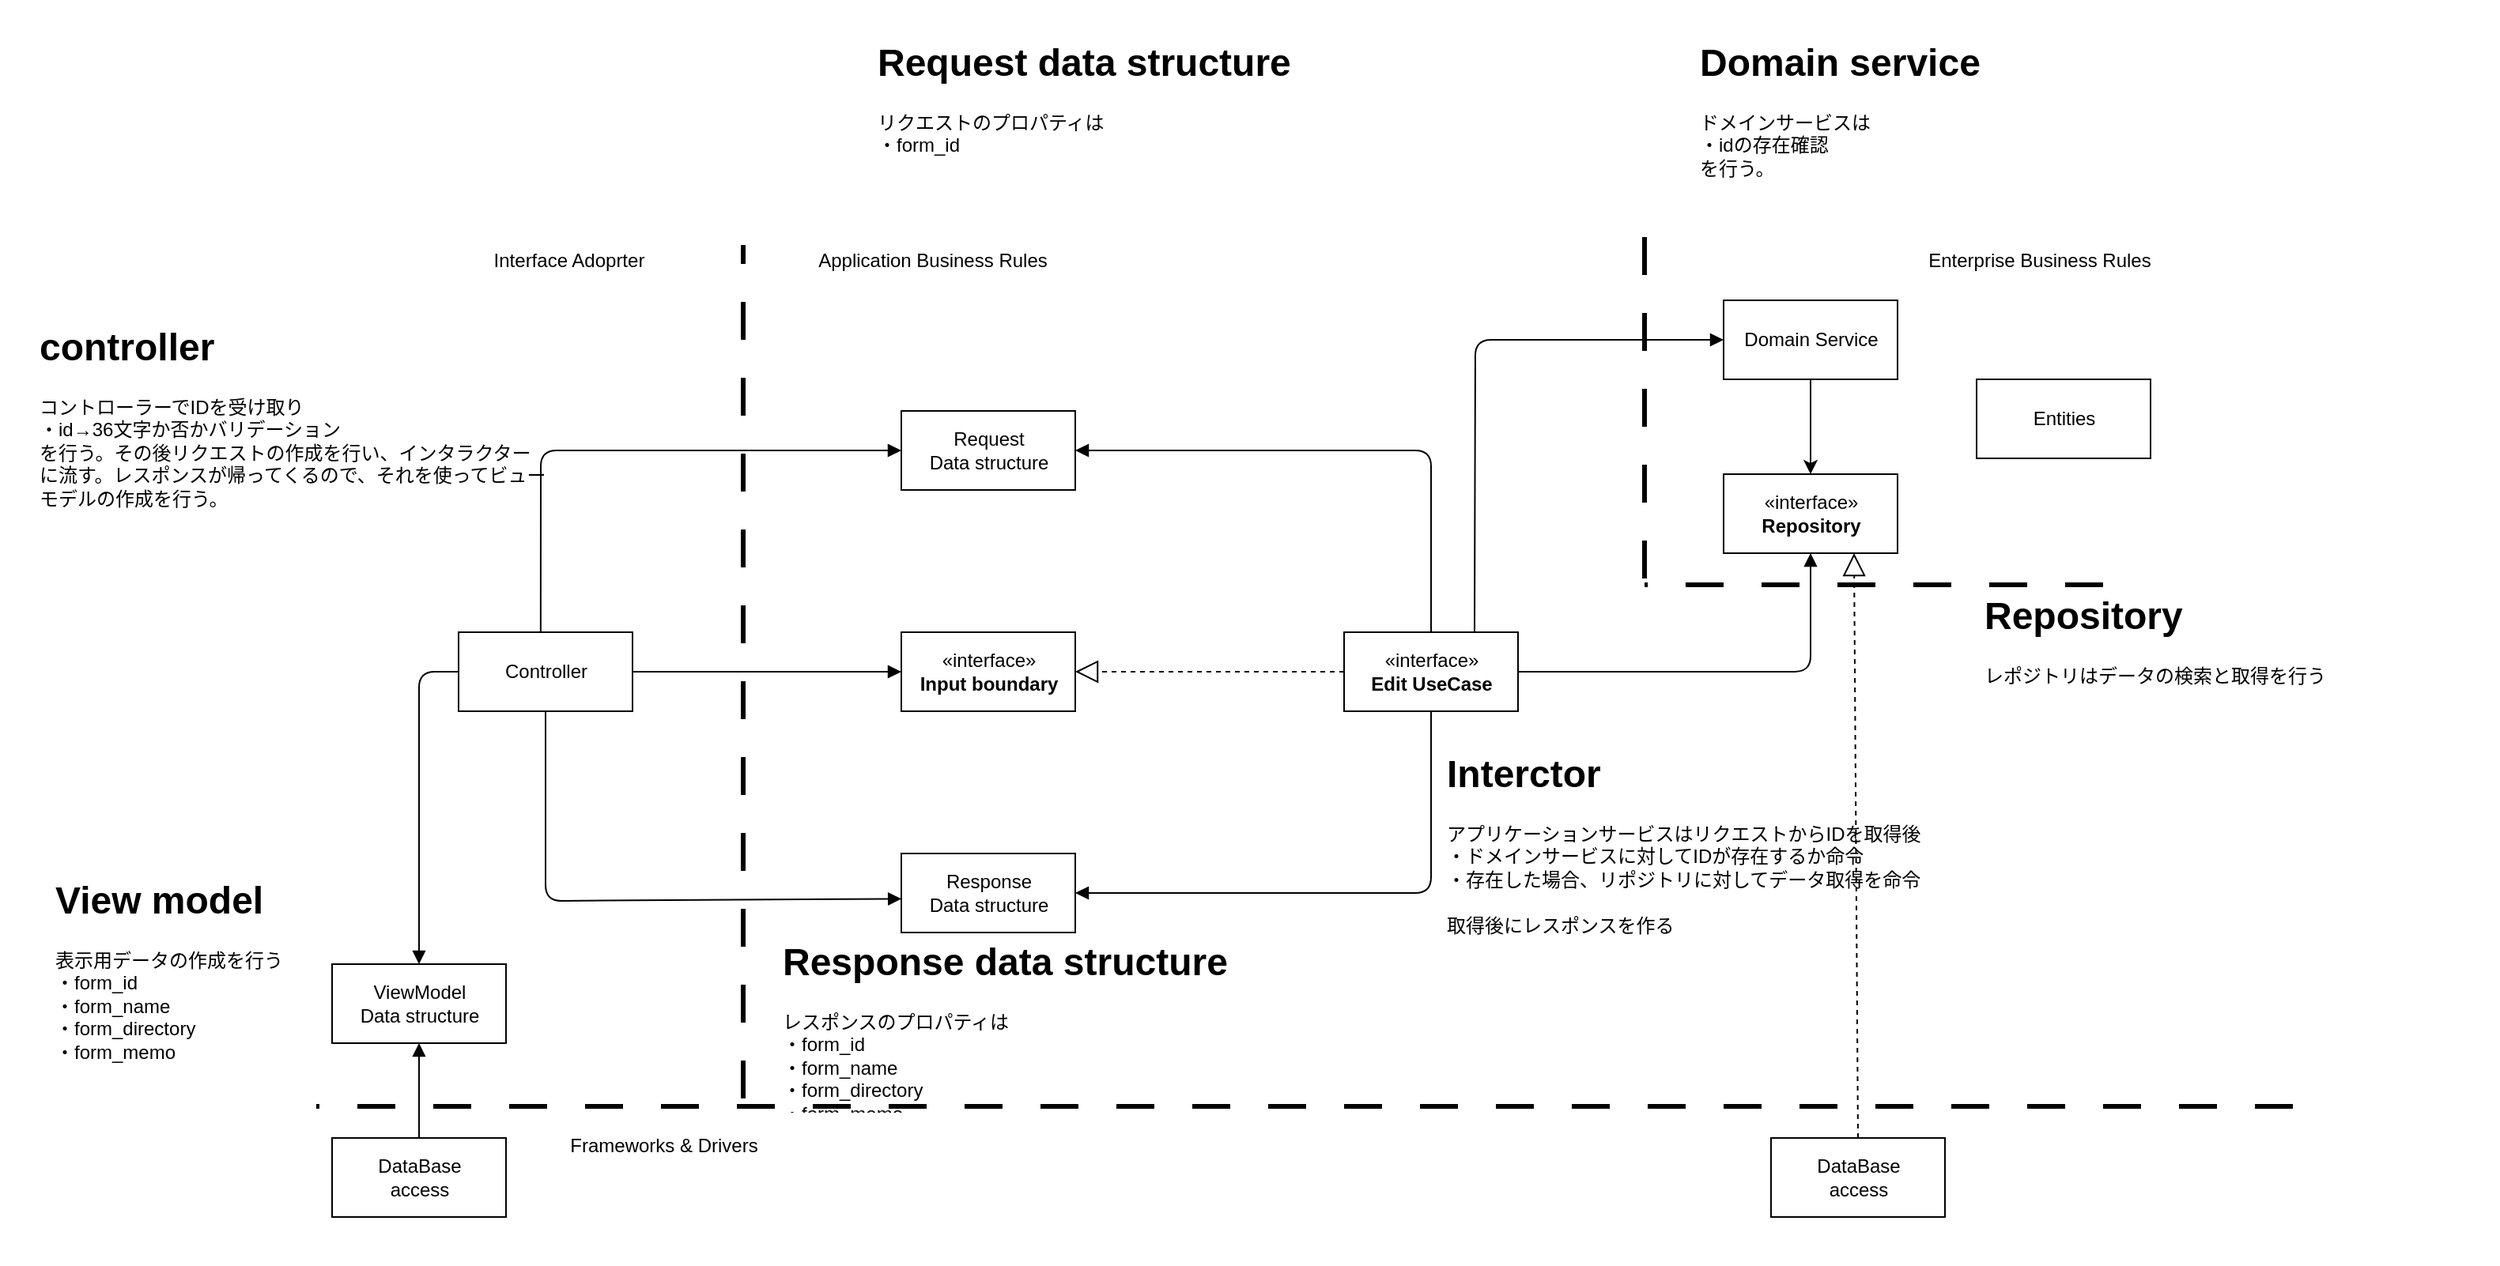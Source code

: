 <mxfile>
    <diagram id="4aO5FB68uJnlvOqYuhqk" name="create">
        <mxGraphModel dx="2347" dy="819" grid="1" gridSize="10" guides="1" tooltips="1" connect="1" arrows="1" fold="1" page="1" pageScale="1" pageWidth="827" pageHeight="1169" math="0" shadow="0">
            <root>
                <mxCell id="0"/>
                <mxCell id="1" parent="0"/>
                <mxCell id="aQb9UL0P9CCwpswJeKAF-1" value="" style="rounded=0;whiteSpace=wrap;html=1;strokeColor=none;" vertex="1" parent="1">
                    <mxGeometry x="-200" y="80" width="1500" height="800" as="geometry"/>
                </mxCell>
                <mxCell id="aQb9UL0P9CCwpswJeKAF-2" value="Controller" style="html=1;" vertex="1" parent="1">
                    <mxGeometry x="90" y="480" width="110" height="50" as="geometry"/>
                </mxCell>
                <mxCell id="aQb9UL0P9CCwpswJeKAF-3" value="«interface»&lt;br&gt;&lt;b&gt;Input boundary&lt;/b&gt;" style="html=1;" vertex="1" parent="1">
                    <mxGeometry x="370" y="480" width="110" height="50" as="geometry"/>
                </mxCell>
                <mxCell id="aQb9UL0P9CCwpswJeKAF-4" value="Request&lt;br&gt;Data structure" style="html=1;" vertex="1" parent="1">
                    <mxGeometry x="370" y="340" width="110" height="50" as="geometry"/>
                </mxCell>
                <mxCell id="aQb9UL0P9CCwpswJeKAF-5" value="Response&lt;br&gt;Data structure" style="html=1;" vertex="1" parent="1">
                    <mxGeometry x="370" y="620" width="110" height="50" as="geometry"/>
                </mxCell>
                <mxCell id="aQb9UL0P9CCwpswJeKAF-6" value="" style="html=1;verticalAlign=bottom;labelBackgroundColor=none;endArrow=block;endFill=1;exitX=0.472;exitY=0.007;exitDx=0;exitDy=0;exitPerimeter=0;entryX=0;entryY=0.5;entryDx=0;entryDy=0;" edge="1" parent="1" source="aQb9UL0P9CCwpswJeKAF-2" target="aQb9UL0P9CCwpswJeKAF-4">
                    <mxGeometry width="160" relative="1" as="geometry">
                        <mxPoint x="380" y="500" as="sourcePoint"/>
                        <mxPoint x="540" y="500" as="targetPoint"/>
                        <Array as="points">
                            <mxPoint x="142" y="365"/>
                        </Array>
                    </mxGeometry>
                </mxCell>
                <mxCell id="aQb9UL0P9CCwpswJeKAF-7" value="" style="html=1;verticalAlign=bottom;labelBackgroundColor=none;endArrow=block;endFill=1;entryX=1;entryY=0.5;entryDx=0;entryDy=0;" edge="1" parent="1" source="aQb9UL0P9CCwpswJeKAF-38" target="aQb9UL0P9CCwpswJeKAF-4">
                    <mxGeometry width="160" relative="1" as="geometry">
                        <mxPoint x="705" y="480" as="sourcePoint"/>
                        <mxPoint x="480" y="500" as="targetPoint"/>
                        <Array as="points">
                            <mxPoint x="705" y="365"/>
                        </Array>
                    </mxGeometry>
                </mxCell>
                <mxCell id="aQb9UL0P9CCwpswJeKAF-8" value="" style="html=1;verticalAlign=bottom;labelBackgroundColor=none;endArrow=block;endFill=1;exitX=0.5;exitY=1;exitDx=0;exitDy=0;entryX=0.001;entryY=0.574;entryDx=0;entryDy=0;entryPerimeter=0;" edge="1" parent="1" source="aQb9UL0P9CCwpswJeKAF-2" target="aQb9UL0P9CCwpswJeKAF-5">
                    <mxGeometry width="160" relative="1" as="geometry">
                        <mxPoint x="320" y="500" as="sourcePoint"/>
                        <mxPoint x="480" y="500" as="targetPoint"/>
                        <Array as="points">
                            <mxPoint x="145" y="650"/>
                        </Array>
                    </mxGeometry>
                </mxCell>
                <mxCell id="aQb9UL0P9CCwpswJeKAF-9" value="" style="html=1;verticalAlign=bottom;labelBackgroundColor=none;endArrow=block;endFill=1;entryX=1;entryY=0.5;entryDx=0;entryDy=0;" edge="1" parent="1" source="aQb9UL0P9CCwpswJeKAF-38" target="aQb9UL0P9CCwpswJeKAF-5">
                    <mxGeometry width="160" relative="1" as="geometry">
                        <mxPoint x="705" y="530" as="sourcePoint"/>
                        <mxPoint x="470" y="550" as="targetPoint"/>
                        <Array as="points">
                            <mxPoint x="705" y="645"/>
                        </Array>
                    </mxGeometry>
                </mxCell>
                <mxCell id="aQb9UL0P9CCwpswJeKAF-10" value="" style="html=1;verticalAlign=bottom;labelBackgroundColor=none;endArrow=block;endFill=1;" edge="1" parent="1" source="aQb9UL0P9CCwpswJeKAF-2" target="aQb9UL0P9CCwpswJeKAF-3">
                    <mxGeometry width="160" relative="1" as="geometry">
                        <mxPoint x="310" y="550" as="sourcePoint"/>
                        <mxPoint x="470" y="550" as="targetPoint"/>
                    </mxGeometry>
                </mxCell>
                <mxCell id="aQb9UL0P9CCwpswJeKAF-11" value="" style="endArrow=block;dashed=1;endFill=0;endSize=12;html=1;entryX=1;entryY=0.5;entryDx=0;entryDy=0;" edge="1" parent="1" source="aQb9UL0P9CCwpswJeKAF-38" target="aQb9UL0P9CCwpswJeKAF-3">
                    <mxGeometry width="160" relative="1" as="geometry">
                        <mxPoint x="650" y="505" as="sourcePoint"/>
                        <mxPoint x="470" y="550" as="targetPoint"/>
                    </mxGeometry>
                </mxCell>
                <mxCell id="aQb9UL0P9CCwpswJeKAF-12" value="" style="endArrow=none;startArrow=none;endFill=0;startFill=0;endSize=8;html=1;verticalAlign=bottom;labelBackgroundColor=none;strokeWidth=3;dashed=1;dashPattern=8 8;" edge="1" parent="1">
                    <mxGeometry width="160" relative="1" as="geometry">
                        <mxPoint x="270" y="775" as="sourcePoint"/>
                        <mxPoint x="270" y="235" as="targetPoint"/>
                    </mxGeometry>
                </mxCell>
                <mxCell id="aQb9UL0P9CCwpswJeKAF-13" value="" style="endArrow=none;startArrow=none;endFill=0;startFill=0;endSize=8;html=1;verticalAlign=bottom;labelBackgroundColor=none;strokeWidth=3;dashed=1;dashPattern=8 8;" edge="1" parent="1">
                    <mxGeometry width="160" relative="1" as="geometry">
                        <mxPoint x="1250" y="780" as="sourcePoint"/>
                        <mxPoint y="780" as="targetPoint"/>
                    </mxGeometry>
                </mxCell>
                <mxCell id="aQb9UL0P9CCwpswJeKAF-14" value="" style="endArrow=none;startArrow=none;endFill=0;startFill=0;endSize=8;html=1;verticalAlign=bottom;labelBackgroundColor=none;strokeWidth=3;dashed=1;dashPattern=8 8;" edge="1" parent="1">
                    <mxGeometry width="160" relative="1" as="geometry">
                        <mxPoint x="840" y="230" as="sourcePoint"/>
                        <mxPoint x="840" y="460" as="targetPoint"/>
                    </mxGeometry>
                </mxCell>
                <mxCell id="aQb9UL0P9CCwpswJeKAF-15" value="" style="endArrow=none;startArrow=none;endFill=0;startFill=0;endSize=8;html=1;verticalAlign=bottom;labelBackgroundColor=none;strokeWidth=3;dashed=1;dashPattern=8 8;" edge="1" parent="1">
                    <mxGeometry width="160" relative="1" as="geometry">
                        <mxPoint x="1130" y="450" as="sourcePoint"/>
                        <mxPoint x="840" y="450" as="targetPoint"/>
                    </mxGeometry>
                </mxCell>
                <mxCell id="aQb9UL0P9CCwpswJeKAF-16" value="«interface»&lt;br&gt;&lt;b&gt;Repository&lt;/b&gt;" style="html=1;" vertex="1" parent="1">
                    <mxGeometry x="890" y="380" width="110" height="50" as="geometry"/>
                </mxCell>
                <mxCell id="aQb9UL0P9CCwpswJeKAF-17" value="Entities" style="html=1;" vertex="1" parent="1">
                    <mxGeometry x="1050" y="320" width="110" height="50" as="geometry"/>
                </mxCell>
                <mxCell id="aQb9UL0P9CCwpswJeKAF-18" value="Domain Service" style="html=1;" vertex="1" parent="1">
                    <mxGeometry x="890" y="270" width="110" height="50" as="geometry"/>
                </mxCell>
                <mxCell id="aQb9UL0P9CCwpswJeKAF-19" value="" style="html=1;verticalAlign=bottom;labelBackgroundColor=none;endArrow=block;endFill=1;entryX=0.5;entryY=1;entryDx=0;entryDy=0;" edge="1" parent="1" source="aQb9UL0P9CCwpswJeKAF-38" target="aQb9UL0P9CCwpswJeKAF-16">
                    <mxGeometry width="160" relative="1" as="geometry">
                        <mxPoint x="760" y="505" as="sourcePoint"/>
                        <mxPoint x="870" y="560" as="targetPoint"/>
                        <Array as="points">
                            <mxPoint x="945" y="505"/>
                        </Array>
                    </mxGeometry>
                </mxCell>
                <mxCell id="aQb9UL0P9CCwpswJeKAF-20" value="" style="html=1;verticalAlign=bottom;labelBackgroundColor=none;endArrow=block;endFill=1;entryX=0;entryY=0.5;entryDx=0;entryDy=0;exitX=0.75;exitY=0;exitDx=0;exitDy=0;" edge="1" parent="1" source="aQb9UL0P9CCwpswJeKAF-38" target="aQb9UL0P9CCwpswJeKAF-18">
                    <mxGeometry width="160" relative="1" as="geometry">
                        <mxPoint x="732.5" y="480" as="sourcePoint"/>
                        <mxPoint x="820" y="319.17" as="targetPoint"/>
                        <Array as="points">
                            <mxPoint x="733" y="295"/>
                        </Array>
                    </mxGeometry>
                </mxCell>
                <mxCell id="aQb9UL0P9CCwpswJeKAF-21" value="DataBase&lt;br&gt;access" style="html=1;" vertex="1" parent="1">
                    <mxGeometry x="920" y="800" width="110" height="50" as="geometry"/>
                </mxCell>
                <mxCell id="aQb9UL0P9CCwpswJeKAF-22" value="" style="endArrow=block;dashed=1;endFill=0;endSize=12;html=1;entryX=0.75;entryY=1;entryDx=0;entryDy=0;exitX=0.5;exitY=0;exitDx=0;exitDy=0;" edge="1" parent="1" source="aQb9UL0P9CCwpswJeKAF-21" target="aQb9UL0P9CCwpswJeKAF-16">
                    <mxGeometry width="160" relative="1" as="geometry">
                        <mxPoint x="660.0" y="515" as="sourcePoint"/>
                        <mxPoint x="490.0" y="515" as="targetPoint"/>
                    </mxGeometry>
                </mxCell>
                <mxCell id="aQb9UL0P9CCwpswJeKAF-23" value="ViewModel&lt;br&gt;Data structure" style="html=1;" vertex="1" parent="1">
                    <mxGeometry x="10" y="690" width="110" height="50" as="geometry"/>
                </mxCell>
                <mxCell id="aQb9UL0P9CCwpswJeKAF-24" value="" style="html=1;verticalAlign=bottom;labelBackgroundColor=none;endArrow=block;endFill=1;exitX=0;exitY=0.5;exitDx=0;exitDy=0;entryX=0.5;entryY=0;entryDx=0;entryDy=0;" edge="1" parent="1" source="aQb9UL0P9CCwpswJeKAF-2" target="aQb9UL0P9CCwpswJeKAF-23">
                    <mxGeometry width="160" relative="1" as="geometry">
                        <mxPoint x="210" y="515" as="sourcePoint"/>
                        <mxPoint x="380" y="515" as="targetPoint"/>
                        <Array as="points">
                            <mxPoint x="65" y="505"/>
                        </Array>
                    </mxGeometry>
                </mxCell>
                <mxCell id="aQb9UL0P9CCwpswJeKAF-25" value="DataBase&lt;br&gt;access" style="html=1;" vertex="1" parent="1">
                    <mxGeometry x="10" y="800" width="110" height="50" as="geometry"/>
                </mxCell>
                <mxCell id="aQb9UL0P9CCwpswJeKAF-26" value="" style="html=1;verticalAlign=bottom;labelBackgroundColor=none;endArrow=block;endFill=1;exitX=0.5;exitY=0;exitDx=0;exitDy=0;" edge="1" parent="1" source="aQb9UL0P9CCwpswJeKAF-25" target="aQb9UL0P9CCwpswJeKAF-23">
                    <mxGeometry width="160" relative="1" as="geometry">
                        <mxPoint x="210" y="515" as="sourcePoint"/>
                        <mxPoint x="380" y="515" as="targetPoint"/>
                    </mxGeometry>
                </mxCell>
                <mxCell id="aQb9UL0P9CCwpswJeKAF-27" value="Enterprise Business Rules" style="text;html=1;strokeColor=none;fillColor=none;align=center;verticalAlign=middle;whiteSpace=wrap;rounded=0;" vertex="1" parent="1">
                    <mxGeometry x="1010" y="230" width="160" height="30" as="geometry"/>
                </mxCell>
                <mxCell id="aQb9UL0P9CCwpswJeKAF-28" value="Application Business Rules" style="text;html=1;strokeColor=none;fillColor=none;align=center;verticalAlign=middle;whiteSpace=wrap;rounded=0;" vertex="1" parent="1">
                    <mxGeometry x="310" y="230" width="160" height="30" as="geometry"/>
                </mxCell>
                <mxCell id="aQb9UL0P9CCwpswJeKAF-29" value="Interface Adoprter" style="text;html=1;strokeColor=none;fillColor=none;align=center;verticalAlign=middle;whiteSpace=wrap;rounded=0;" vertex="1" parent="1">
                    <mxGeometry x="80" y="230" width="160" height="30" as="geometry"/>
                </mxCell>
                <mxCell id="aQb9UL0P9CCwpswJeKAF-30" value="Frameworks &amp;amp; Drivers" style="text;html=1;strokeColor=none;fillColor=none;align=center;verticalAlign=middle;whiteSpace=wrap;rounded=0;" vertex="1" parent="1">
                    <mxGeometry x="140" y="790" width="160" height="30" as="geometry"/>
                </mxCell>
                <mxCell id="aQb9UL0P9CCwpswJeKAF-31" value="&lt;h1&gt;controller&lt;/h1&gt;&lt;p&gt;コントローラーでIDを受け取り&lt;br&gt;・id→36文字か否かバリデーション&lt;br&gt;を行う。その後リクエストの作成を行い、インタラクターに流す。レスポンスが帰ってくるので、それを使ってビューモデルの作成を行う。&lt;/p&gt;" style="text;html=1;strokeColor=none;fillColor=none;spacing=5;spacingTop=-20;whiteSpace=wrap;overflow=hidden;rounded=0;" vertex="1" parent="1">
                    <mxGeometry x="-180" y="280" width="330" height="150" as="geometry"/>
                </mxCell>
                <mxCell id="aQb9UL0P9CCwpswJeKAF-32" value="&lt;h1&gt;Request data structure&lt;/h1&gt;&lt;div&gt;リクエストのプロパティは&lt;/div&gt;&lt;div&gt;&lt;span style=&quot;background-color: initial;&quot;&gt;・form_id&lt;/span&gt;&lt;/div&gt;" style="text;html=1;strokeColor=none;fillColor=none;spacing=5;spacingTop=-20;whiteSpace=wrap;overflow=hidden;rounded=0;" vertex="1" parent="1">
                    <mxGeometry x="350" y="100" width="310" height="140" as="geometry"/>
                </mxCell>
                <mxCell id="aQb9UL0P9CCwpswJeKAF-33" value="&lt;h1&gt;Response data structure&lt;/h1&gt;&lt;div&gt;レスポンスのプロパティは&lt;/div&gt;&lt;div&gt;・form_id&lt;/div&gt;&lt;div&gt;・form_name&lt;/div&gt;&lt;div&gt;・form_directory&lt;/div&gt;&lt;div&gt;・form_memo&lt;/div&gt;" style="text;html=1;strokeColor=none;fillColor=none;spacing=5;spacingTop=-20;whiteSpace=wrap;overflow=hidden;rounded=0;" vertex="1" parent="1">
                    <mxGeometry x="290" y="669" width="310" height="115" as="geometry"/>
                </mxCell>
                <mxCell id="aQb9UL0P9CCwpswJeKAF-34" value="&lt;h1&gt;Interctor&lt;/h1&gt;&lt;div&gt;アプリケーションサービスはリクエストからIDを取得後&lt;/div&gt;&lt;div&gt;・ドメインサービスに対してIDが存在するか命令&lt;/div&gt;&lt;div&gt;・存在した場合、リポジトリに対してデータ取得を命令&lt;/div&gt;&lt;div&gt;&lt;br&gt;&lt;/div&gt;&lt;div&gt;取得後にレスポンスを作る&lt;/div&gt;" style="text;html=1;strokeColor=none;fillColor=none;spacing=5;spacingTop=-20;whiteSpace=wrap;overflow=hidden;rounded=0;" vertex="1" parent="1">
                    <mxGeometry x="710" y="550" width="330" height="150" as="geometry"/>
                </mxCell>
                <mxCell id="aQb9UL0P9CCwpswJeKAF-35" value="&lt;h1&gt;Domain service&lt;/h1&gt;&lt;div&gt;ドメインサービスは&lt;/div&gt;&lt;div&gt;・idの存在確認&lt;/div&gt;&lt;div&gt;を行う。&lt;/div&gt;" style="text;html=1;strokeColor=none;fillColor=none;spacing=5;spacingTop=-20;whiteSpace=wrap;overflow=hidden;rounded=0;" vertex="1" parent="1">
                    <mxGeometry x="870" y="100" width="330" height="130" as="geometry"/>
                </mxCell>
                <mxCell id="aQb9UL0P9CCwpswJeKAF-36" value="&lt;h1&gt;Repository&lt;/h1&gt;&lt;div&gt;レポジトリはデータの検索と取得を行う&lt;/div&gt;" style="text;html=1;strokeColor=none;fillColor=none;spacing=5;spacingTop=-20;whiteSpace=wrap;overflow=hidden;rounded=0;" vertex="1" parent="1">
                    <mxGeometry x="1050" y="450" width="330" height="170" as="geometry"/>
                </mxCell>
                <mxCell id="aQb9UL0P9CCwpswJeKAF-37" value="&lt;h1&gt;View model&lt;/h1&gt;&lt;div&gt;表示用データの作成を行う&lt;/div&gt;&lt;div&gt;・form_id&lt;/div&gt;&lt;div&gt;&lt;span style=&quot;background-color: initial;&quot;&gt;・form_name&lt;/span&gt;&lt;/div&gt;&lt;div&gt;・form_directory&lt;/div&gt;&lt;div&gt;・form_memo&lt;/div&gt;" style="text;html=1;strokeColor=none;fillColor=none;spacing=5;spacingTop=-20;whiteSpace=wrap;overflow=hidden;rounded=0;" vertex="1" parent="1">
                    <mxGeometry x="-170" y="630" width="310" height="130" as="geometry"/>
                </mxCell>
                <mxCell id="aQb9UL0P9CCwpswJeKAF-38" value="«interface»&lt;br&gt;&lt;b&gt;Edit UseCase&lt;/b&gt;" style="html=1;" vertex="1" parent="1">
                    <mxGeometry x="650" y="480" width="110" height="50" as="geometry"/>
                </mxCell>
                <mxCell id="aQb9UL0P9CCwpswJeKAF-39" value="" style="endArrow=classic;html=1;" edge="1" parent="1" source="aQb9UL0P9CCwpswJeKAF-18" target="aQb9UL0P9CCwpswJeKAF-16">
                    <mxGeometry width="50" height="50" relative="1" as="geometry">
                        <mxPoint x="490" y="560" as="sourcePoint"/>
                        <mxPoint x="540" y="510" as="targetPoint"/>
                    </mxGeometry>
                </mxCell>
            </root>
        </mxGraphModel>
    </diagram>
    <diagram id="oEE3vnFGrzKLfp8lLdis" name="handle">
        <mxGraphModel dx="2347" dy="819" grid="1" gridSize="10" guides="1" tooltips="1" connect="1" arrows="1" fold="1" page="1" pageScale="1" pageWidth="827" pageHeight="1169" math="0" shadow="0">
            <root>
                <mxCell id="0"/>
                <mxCell id="1" parent="0"/>
                <mxCell id="98ZSfpSxamY-V3ixFkOB-39" value="" style="rounded=0;whiteSpace=wrap;html=1;strokeColor=none;" vertex="1" parent="1">
                    <mxGeometry x="-200" y="80" width="1500" height="800" as="geometry"/>
                </mxCell>
                <mxCell id="98ZSfpSxamY-V3ixFkOB-40" value="Controller" style="html=1;" vertex="1" parent="1">
                    <mxGeometry x="90" y="480" width="110" height="50" as="geometry"/>
                </mxCell>
                <mxCell id="98ZSfpSxamY-V3ixFkOB-41" value="«interface»&lt;br&gt;&lt;b&gt;Input boundary&lt;/b&gt;" style="html=1;" vertex="1" parent="1">
                    <mxGeometry x="370" y="480" width="110" height="50" as="geometry"/>
                </mxCell>
                <mxCell id="98ZSfpSxamY-V3ixFkOB-42" value="Request&lt;br&gt;Data structure" style="html=1;" vertex="1" parent="1">
                    <mxGeometry x="370" y="340" width="110" height="50" as="geometry"/>
                </mxCell>
                <mxCell id="98ZSfpSxamY-V3ixFkOB-43" value="Response&lt;br&gt;Data structure" style="html=1;" vertex="1" parent="1">
                    <mxGeometry x="370" y="620" width="110" height="50" as="geometry"/>
                </mxCell>
                <mxCell id="98ZSfpSxamY-V3ixFkOB-44" value="" style="html=1;verticalAlign=bottom;labelBackgroundColor=none;endArrow=block;endFill=1;exitX=0.472;exitY=0.007;exitDx=0;exitDy=0;exitPerimeter=0;entryX=0;entryY=0.5;entryDx=0;entryDy=0;" edge="1" parent="1" source="98ZSfpSxamY-V3ixFkOB-40" target="98ZSfpSxamY-V3ixFkOB-42">
                    <mxGeometry width="160" relative="1" as="geometry">
                        <mxPoint x="380" y="500" as="sourcePoint"/>
                        <mxPoint x="540" y="500" as="targetPoint"/>
                        <Array as="points">
                            <mxPoint x="142" y="365"/>
                        </Array>
                    </mxGeometry>
                </mxCell>
                <mxCell id="98ZSfpSxamY-V3ixFkOB-45" value="" style="html=1;verticalAlign=bottom;labelBackgroundColor=none;endArrow=block;endFill=1;entryX=1;entryY=0.5;entryDx=0;entryDy=0;" edge="1" parent="1" source="98ZSfpSxamY-V3ixFkOB-76" target="98ZSfpSxamY-V3ixFkOB-42">
                    <mxGeometry width="160" relative="1" as="geometry">
                        <mxPoint x="705" y="480" as="sourcePoint"/>
                        <mxPoint x="480" y="500" as="targetPoint"/>
                        <Array as="points">
                            <mxPoint x="705" y="365"/>
                        </Array>
                    </mxGeometry>
                </mxCell>
                <mxCell id="98ZSfpSxamY-V3ixFkOB-46" value="" style="html=1;verticalAlign=bottom;labelBackgroundColor=none;endArrow=block;endFill=1;exitX=0.5;exitY=1;exitDx=0;exitDy=0;entryX=0.001;entryY=0.574;entryDx=0;entryDy=0;entryPerimeter=0;" edge="1" parent="1" source="98ZSfpSxamY-V3ixFkOB-40" target="98ZSfpSxamY-V3ixFkOB-43">
                    <mxGeometry width="160" relative="1" as="geometry">
                        <mxPoint x="320" y="500" as="sourcePoint"/>
                        <mxPoint x="480" y="500" as="targetPoint"/>
                        <Array as="points">
                            <mxPoint x="145" y="650"/>
                        </Array>
                    </mxGeometry>
                </mxCell>
                <mxCell id="98ZSfpSxamY-V3ixFkOB-47" value="" style="html=1;verticalAlign=bottom;labelBackgroundColor=none;endArrow=block;endFill=1;entryX=1;entryY=0.5;entryDx=0;entryDy=0;" edge="1" parent="1" source="98ZSfpSxamY-V3ixFkOB-76" target="98ZSfpSxamY-V3ixFkOB-43">
                    <mxGeometry width="160" relative="1" as="geometry">
                        <mxPoint x="705" y="530" as="sourcePoint"/>
                        <mxPoint x="470" y="550" as="targetPoint"/>
                        <Array as="points">
                            <mxPoint x="705" y="645"/>
                        </Array>
                    </mxGeometry>
                </mxCell>
                <mxCell id="98ZSfpSxamY-V3ixFkOB-48" value="" style="html=1;verticalAlign=bottom;labelBackgroundColor=none;endArrow=block;endFill=1;" edge="1" parent="1" source="98ZSfpSxamY-V3ixFkOB-40" target="98ZSfpSxamY-V3ixFkOB-41">
                    <mxGeometry width="160" relative="1" as="geometry">
                        <mxPoint x="310" y="550" as="sourcePoint"/>
                        <mxPoint x="470" y="550" as="targetPoint"/>
                    </mxGeometry>
                </mxCell>
                <mxCell id="98ZSfpSxamY-V3ixFkOB-49" value="" style="endArrow=block;dashed=1;endFill=0;endSize=12;html=1;entryX=1;entryY=0.5;entryDx=0;entryDy=0;" edge="1" parent="1" source="98ZSfpSxamY-V3ixFkOB-76" target="98ZSfpSxamY-V3ixFkOB-41">
                    <mxGeometry width="160" relative="1" as="geometry">
                        <mxPoint x="650" y="505" as="sourcePoint"/>
                        <mxPoint x="470" y="550" as="targetPoint"/>
                    </mxGeometry>
                </mxCell>
                <mxCell id="98ZSfpSxamY-V3ixFkOB-50" value="" style="endArrow=none;startArrow=none;endFill=0;startFill=0;endSize=8;html=1;verticalAlign=bottom;labelBackgroundColor=none;strokeWidth=3;dashed=1;dashPattern=8 8;" edge="1" parent="1">
                    <mxGeometry width="160" relative="1" as="geometry">
                        <mxPoint x="270" y="775" as="sourcePoint"/>
                        <mxPoint x="270" y="235" as="targetPoint"/>
                    </mxGeometry>
                </mxCell>
                <mxCell id="98ZSfpSxamY-V3ixFkOB-51" value="" style="endArrow=none;startArrow=none;endFill=0;startFill=0;endSize=8;html=1;verticalAlign=bottom;labelBackgroundColor=none;strokeWidth=3;dashed=1;dashPattern=8 8;" edge="1" parent="1">
                    <mxGeometry width="160" relative="1" as="geometry">
                        <mxPoint x="1250" y="780" as="sourcePoint"/>
                        <mxPoint y="780" as="targetPoint"/>
                    </mxGeometry>
                </mxCell>
                <mxCell id="98ZSfpSxamY-V3ixFkOB-52" value="" style="endArrow=none;startArrow=none;endFill=0;startFill=0;endSize=8;html=1;verticalAlign=bottom;labelBackgroundColor=none;strokeWidth=3;dashed=1;dashPattern=8 8;" edge="1" parent="1">
                    <mxGeometry width="160" relative="1" as="geometry">
                        <mxPoint x="840" y="230" as="sourcePoint"/>
                        <mxPoint x="840" y="460" as="targetPoint"/>
                    </mxGeometry>
                </mxCell>
                <mxCell id="98ZSfpSxamY-V3ixFkOB-53" value="" style="endArrow=none;startArrow=none;endFill=0;startFill=0;endSize=8;html=1;verticalAlign=bottom;labelBackgroundColor=none;strokeWidth=3;dashed=1;dashPattern=8 8;" edge="1" parent="1">
                    <mxGeometry width="160" relative="1" as="geometry">
                        <mxPoint x="1130" y="450" as="sourcePoint"/>
                        <mxPoint x="840" y="450" as="targetPoint"/>
                    </mxGeometry>
                </mxCell>
                <mxCell id="98ZSfpSxamY-V3ixFkOB-54" value="«interface»&lt;br&gt;&lt;b&gt;Repository&lt;/b&gt;" style="html=1;" vertex="1" parent="1">
                    <mxGeometry x="890" y="380" width="110" height="50" as="geometry"/>
                </mxCell>
                <mxCell id="98ZSfpSxamY-V3ixFkOB-55" value="Entities" style="html=1;" vertex="1" parent="1">
                    <mxGeometry x="1050" y="320" width="110" height="50" as="geometry"/>
                </mxCell>
                <mxCell id="98ZSfpSxamY-V3ixFkOB-56" value="Domain Service" style="html=1;" vertex="1" parent="1">
                    <mxGeometry x="890" y="270" width="110" height="50" as="geometry"/>
                </mxCell>
                <mxCell id="98ZSfpSxamY-V3ixFkOB-57" value="" style="html=1;verticalAlign=bottom;labelBackgroundColor=none;endArrow=block;endFill=1;entryX=0.5;entryY=1;entryDx=0;entryDy=0;" edge="1" parent="1" source="98ZSfpSxamY-V3ixFkOB-76" target="98ZSfpSxamY-V3ixFkOB-54">
                    <mxGeometry width="160" relative="1" as="geometry">
                        <mxPoint x="760" y="505" as="sourcePoint"/>
                        <mxPoint x="870" y="560" as="targetPoint"/>
                        <Array as="points">
                            <mxPoint x="945" y="505"/>
                        </Array>
                    </mxGeometry>
                </mxCell>
                <mxCell id="98ZSfpSxamY-V3ixFkOB-58" value="" style="html=1;verticalAlign=bottom;labelBackgroundColor=none;endArrow=block;endFill=1;entryX=0;entryY=0.5;entryDx=0;entryDy=0;exitX=0.75;exitY=0;exitDx=0;exitDy=0;" edge="1" parent="1" source="98ZSfpSxamY-V3ixFkOB-76" target="98ZSfpSxamY-V3ixFkOB-56">
                    <mxGeometry width="160" relative="1" as="geometry">
                        <mxPoint x="732.5" y="480" as="sourcePoint"/>
                        <mxPoint x="820" y="319.17" as="targetPoint"/>
                        <Array as="points">
                            <mxPoint x="733" y="295"/>
                        </Array>
                    </mxGeometry>
                </mxCell>
                <mxCell id="98ZSfpSxamY-V3ixFkOB-59" value="DataBase&lt;br&gt;access" style="html=1;" vertex="1" parent="1">
                    <mxGeometry x="920" y="800" width="110" height="50" as="geometry"/>
                </mxCell>
                <mxCell id="98ZSfpSxamY-V3ixFkOB-60" value="" style="endArrow=block;dashed=1;endFill=0;endSize=12;html=1;entryX=0.75;entryY=1;entryDx=0;entryDy=0;exitX=0.5;exitY=0;exitDx=0;exitDy=0;" edge="1" parent="1" source="98ZSfpSxamY-V3ixFkOB-59" target="98ZSfpSxamY-V3ixFkOB-54">
                    <mxGeometry width="160" relative="1" as="geometry">
                        <mxPoint x="660.0" y="515" as="sourcePoint"/>
                        <mxPoint x="490.0" y="515" as="targetPoint"/>
                    </mxGeometry>
                </mxCell>
                <mxCell id="98ZSfpSxamY-V3ixFkOB-61" value="ViewModel&lt;br&gt;Data structure" style="html=1;" vertex="1" parent="1">
                    <mxGeometry x="10" y="690" width="110" height="50" as="geometry"/>
                </mxCell>
                <mxCell id="98ZSfpSxamY-V3ixFkOB-62" value="" style="html=1;verticalAlign=bottom;labelBackgroundColor=none;endArrow=block;endFill=1;exitX=0;exitY=0.5;exitDx=0;exitDy=0;entryX=0.5;entryY=0;entryDx=0;entryDy=0;" edge="1" parent="1" source="98ZSfpSxamY-V3ixFkOB-40" target="98ZSfpSxamY-V3ixFkOB-61">
                    <mxGeometry width="160" relative="1" as="geometry">
                        <mxPoint x="210" y="515" as="sourcePoint"/>
                        <mxPoint x="380" y="515" as="targetPoint"/>
                        <Array as="points">
                            <mxPoint x="65" y="505"/>
                        </Array>
                    </mxGeometry>
                </mxCell>
                <mxCell id="98ZSfpSxamY-V3ixFkOB-63" value="DataBase&lt;br&gt;access" style="html=1;" vertex="1" parent="1">
                    <mxGeometry x="10" y="800" width="110" height="50" as="geometry"/>
                </mxCell>
                <mxCell id="98ZSfpSxamY-V3ixFkOB-64" value="" style="html=1;verticalAlign=bottom;labelBackgroundColor=none;endArrow=block;endFill=1;exitX=0.5;exitY=0;exitDx=0;exitDy=0;" edge="1" parent="1" source="98ZSfpSxamY-V3ixFkOB-63" target="98ZSfpSxamY-V3ixFkOB-61">
                    <mxGeometry width="160" relative="1" as="geometry">
                        <mxPoint x="210" y="515" as="sourcePoint"/>
                        <mxPoint x="380" y="515" as="targetPoint"/>
                    </mxGeometry>
                </mxCell>
                <mxCell id="98ZSfpSxamY-V3ixFkOB-65" value="Enterprise Business Rules" style="text;html=1;strokeColor=none;fillColor=none;align=center;verticalAlign=middle;whiteSpace=wrap;rounded=0;" vertex="1" parent="1">
                    <mxGeometry x="1010" y="230" width="160" height="30" as="geometry"/>
                </mxCell>
                <mxCell id="98ZSfpSxamY-V3ixFkOB-66" value="Application Business Rules" style="text;html=1;strokeColor=none;fillColor=none;align=center;verticalAlign=middle;whiteSpace=wrap;rounded=0;" vertex="1" parent="1">
                    <mxGeometry x="310" y="230" width="160" height="30" as="geometry"/>
                </mxCell>
                <mxCell id="98ZSfpSxamY-V3ixFkOB-67" value="Interface Adoprter" style="text;html=1;strokeColor=none;fillColor=none;align=center;verticalAlign=middle;whiteSpace=wrap;rounded=0;" vertex="1" parent="1">
                    <mxGeometry x="80" y="230" width="160" height="30" as="geometry"/>
                </mxCell>
                <mxCell id="98ZSfpSxamY-V3ixFkOB-68" value="Frameworks &amp;amp; Drivers" style="text;html=1;strokeColor=none;fillColor=none;align=center;verticalAlign=middle;whiteSpace=wrap;rounded=0;" vertex="1" parent="1">
                    <mxGeometry x="140" y="790" width="160" height="30" as="geometry"/>
                </mxCell>
                <mxCell id="98ZSfpSxamY-V3ixFkOB-69" value="&lt;h1&gt;controller&lt;/h1&gt;&lt;p&gt;コントローラーでIDを受け取り&lt;br&gt;・id→36文字か否かバリデーション&lt;br&gt;・name→入力必須、50文字以内か&lt;br&gt;・directory→入力必須、10文字以内か&lt;br&gt;・memo→50文字以内か&lt;br&gt;&lt;/p&gt;&lt;p&gt;上記バリデーションが終わったらリクエストの作成&lt;br&gt;インタラクターに渡す&lt;/p&gt;&lt;p&gt;インタラクターからレスポンスが返ってくるので、それを使ってビューモデルの作成&lt;br&gt;&lt;/p&gt;&lt;p&gt;ビューに返す&lt;/p&gt;" style="text;html=1;strokeColor=none;fillColor=none;spacing=5;spacingTop=-20;whiteSpace=wrap;overflow=hidden;rounded=0;" vertex="1" parent="1">
                    <mxGeometry x="-189" y="280" width="330" height="230" as="geometry"/>
                </mxCell>
                <mxCell id="98ZSfpSxamY-V3ixFkOB-70" value="&lt;h1&gt;Request data structure&lt;/h1&gt;&lt;div&gt;リクエストのプロパティは&lt;/div&gt;&lt;div&gt;&lt;span style=&quot;background-color: initial;&quot;&gt;・form_id&lt;/span&gt;&lt;/div&gt;&lt;div&gt;&lt;span style=&quot;background-color: initial;&quot;&gt;・form_name&lt;/span&gt;&lt;/div&gt;&lt;div&gt;&lt;span style=&quot;background-color: initial;&quot;&gt;・form_directory&lt;/span&gt;&lt;/div&gt;&lt;div&gt;&lt;span style=&quot;background-color: initial;&quot;&gt;・form_memo&lt;/span&gt;&lt;/div&gt;" style="text;html=1;strokeColor=none;fillColor=none;spacing=5;spacingTop=-20;whiteSpace=wrap;overflow=hidden;rounded=0;" vertex="1" parent="1">
                    <mxGeometry x="350" y="100" width="310" height="140" as="geometry"/>
                </mxCell>
                <mxCell id="98ZSfpSxamY-V3ixFkOB-71" value="&lt;h1&gt;Response data structure&lt;/h1&gt;&lt;div&gt;レスポンスのプロパティは&lt;/div&gt;&lt;div&gt;・form_id&lt;/div&gt;&lt;div&gt;・form_name&lt;/div&gt;&lt;div&gt;・form_directory&lt;/div&gt;&lt;div&gt;・form_memo&lt;/div&gt;" style="text;html=1;strokeColor=none;fillColor=none;spacing=5;spacingTop=-20;whiteSpace=wrap;overflow=hidden;rounded=0;" vertex="1" parent="1">
                    <mxGeometry x="290" y="669" width="310" height="121" as="geometry"/>
                </mxCell>
                <mxCell id="98ZSfpSxamY-V3ixFkOB-72" value="&lt;h1&gt;Interctor&lt;/h1&gt;&lt;div&gt;アプリケーションサービスはリクエストからフォームの入力内容を受け取り、IDを使ってデータの取得を行う。&lt;/div&gt;&lt;div&gt;その後入力内容と既存内容の比較をドメインサービスに命令。更新されいてる場合のみ重複確認。&lt;/div&gt;&lt;div&gt;確認が完了後、更新を行い、レスポンスの作成を行う&lt;/div&gt;" style="text;html=1;strokeColor=none;fillColor=none;spacing=5;spacingTop=-20;whiteSpace=wrap;overflow=hidden;rounded=0;" vertex="1" parent="1">
                    <mxGeometry x="710" y="550" width="330" height="150" as="geometry"/>
                </mxCell>
                <mxCell id="98ZSfpSxamY-V3ixFkOB-73" value="&lt;h1&gt;Domain service&lt;/h1&gt;&lt;div&gt;ドメインサービスは&lt;/div&gt;&lt;div&gt;・更新内容の比較（入力内容と元データの差分比較）&lt;/div&gt;&lt;div&gt;・差分が確認できた場合、重複確認&lt;/div&gt;" style="text;html=1;strokeColor=none;fillColor=none;spacing=5;spacingTop=-20;whiteSpace=wrap;overflow=hidden;rounded=0;" vertex="1" parent="1">
                    <mxGeometry x="870" y="100" width="330" height="130" as="geometry"/>
                </mxCell>
                <mxCell id="98ZSfpSxamY-V3ixFkOB-74" value="&lt;h1&gt;Repository&lt;/h1&gt;&lt;div&gt;レポジトリはデータの検索と更新を行う&lt;/div&gt;" style="text;html=1;strokeColor=none;fillColor=none;spacing=5;spacingTop=-20;whiteSpace=wrap;overflow=hidden;rounded=0;" vertex="1" parent="1">
                    <mxGeometry x="1050" y="450" width="330" height="170" as="geometry"/>
                </mxCell>
                <mxCell id="98ZSfpSxamY-V3ixFkOB-75" value="&lt;h1&gt;View model&lt;/h1&gt;&lt;div&gt;表示用データの作成を行う&lt;/div&gt;&lt;div&gt;・form_id&lt;/div&gt;&lt;div&gt;&lt;span style=&quot;background-color: initial;&quot;&gt;・form_name&lt;/span&gt;&lt;/div&gt;&lt;div&gt;・form_directory&lt;/div&gt;&lt;div&gt;・form_memo&lt;/div&gt;" style="text;html=1;strokeColor=none;fillColor=none;spacing=5;spacingTop=-20;whiteSpace=wrap;overflow=hidden;rounded=0;" vertex="1" parent="1">
                    <mxGeometry x="-170" y="630" width="310" height="130" as="geometry"/>
                </mxCell>
                <mxCell id="98ZSfpSxamY-V3ixFkOB-76" value="«interface»&lt;br&gt;&lt;b&gt;Edit UseCase&lt;/b&gt;" style="html=1;" vertex="1" parent="1">
                    <mxGeometry x="650" y="480" width="110" height="50" as="geometry"/>
                </mxCell>
                <mxCell id="98ZSfpSxamY-V3ixFkOB-77" value="" style="endArrow=classic;html=1;" edge="1" parent="1" source="98ZSfpSxamY-V3ixFkOB-56" target="98ZSfpSxamY-V3ixFkOB-54">
                    <mxGeometry width="50" height="50" relative="1" as="geometry">
                        <mxPoint x="490" y="560" as="sourcePoint"/>
                        <mxPoint x="540" y="510" as="targetPoint"/>
                    </mxGeometry>
                </mxCell>
            </root>
        </mxGraphModel>
    </diagram>
</mxfile>
